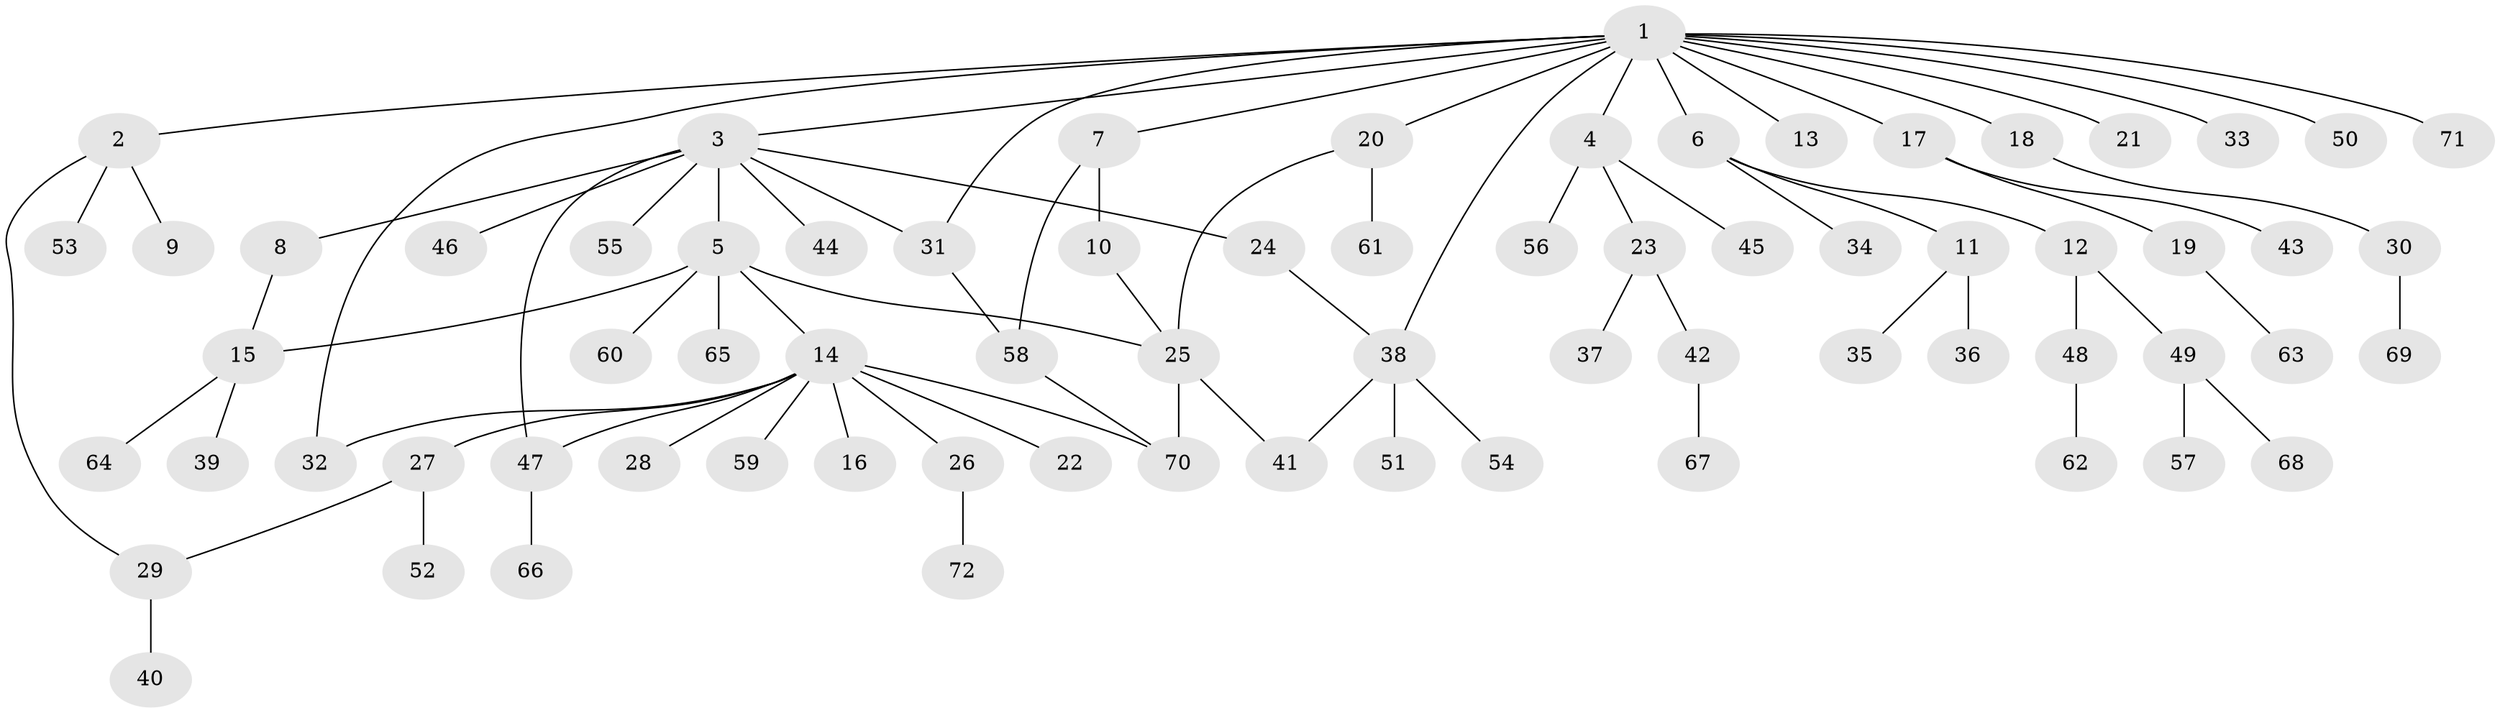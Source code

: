 // coarse degree distribution, {15: 0.017857142857142856, 3: 0.14285714285714285, 9: 0.017857142857142856, 5: 0.05357142857142857, 6: 0.017857142857142856, 4: 0.05357142857142857, 1: 0.6071428571428571, 11: 0.017857142857142856, 2: 0.07142857142857142}
// Generated by graph-tools (version 1.1) at 2025/52/02/27/25 19:52:00]
// undirected, 72 vertices, 83 edges
graph export_dot {
graph [start="1"]
  node [color=gray90,style=filled];
  1;
  2;
  3;
  4;
  5;
  6;
  7;
  8;
  9;
  10;
  11;
  12;
  13;
  14;
  15;
  16;
  17;
  18;
  19;
  20;
  21;
  22;
  23;
  24;
  25;
  26;
  27;
  28;
  29;
  30;
  31;
  32;
  33;
  34;
  35;
  36;
  37;
  38;
  39;
  40;
  41;
  42;
  43;
  44;
  45;
  46;
  47;
  48;
  49;
  50;
  51;
  52;
  53;
  54;
  55;
  56;
  57;
  58;
  59;
  60;
  61;
  62;
  63;
  64;
  65;
  66;
  67;
  68;
  69;
  70;
  71;
  72;
  1 -- 2;
  1 -- 3;
  1 -- 4;
  1 -- 6;
  1 -- 7;
  1 -- 13;
  1 -- 17;
  1 -- 18;
  1 -- 20;
  1 -- 21;
  1 -- 31;
  1 -- 32;
  1 -- 33;
  1 -- 38;
  1 -- 50;
  1 -- 71;
  2 -- 9;
  2 -- 29;
  2 -- 53;
  3 -- 5;
  3 -- 8;
  3 -- 24;
  3 -- 31;
  3 -- 44;
  3 -- 46;
  3 -- 47;
  3 -- 55;
  4 -- 23;
  4 -- 45;
  4 -- 56;
  5 -- 14;
  5 -- 15;
  5 -- 25;
  5 -- 60;
  5 -- 65;
  6 -- 11;
  6 -- 12;
  6 -- 34;
  7 -- 10;
  7 -- 58;
  8 -- 15;
  10 -- 25;
  11 -- 35;
  11 -- 36;
  12 -- 48;
  12 -- 49;
  14 -- 16;
  14 -- 22;
  14 -- 26;
  14 -- 27;
  14 -- 28;
  14 -- 32;
  14 -- 47;
  14 -- 59;
  14 -- 70;
  15 -- 39;
  15 -- 64;
  17 -- 19;
  17 -- 43;
  18 -- 30;
  19 -- 63;
  20 -- 25;
  20 -- 61;
  23 -- 37;
  23 -- 42;
  24 -- 38;
  25 -- 41;
  25 -- 70;
  26 -- 72;
  27 -- 29;
  27 -- 52;
  29 -- 40;
  30 -- 69;
  31 -- 58;
  38 -- 41;
  38 -- 51;
  38 -- 54;
  42 -- 67;
  47 -- 66;
  48 -- 62;
  49 -- 57;
  49 -- 68;
  58 -- 70;
}
